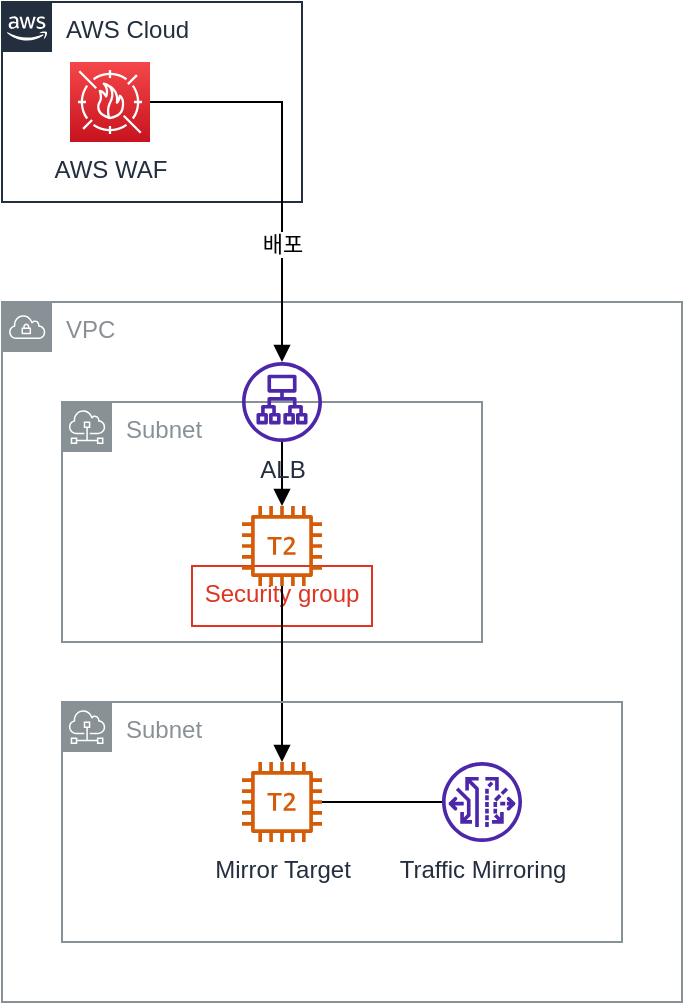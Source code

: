 <mxfile version="20.8.16" type="device"><diagram name="페이지-1" id="c8i8c0VZssoJQgbay30T"><mxGraphModel dx="1114" dy="877" grid="1" gridSize="10" guides="1" tooltips="1" connect="1" arrows="1" fold="1" page="1" pageScale="1" pageWidth="827" pageHeight="1169" math="0" shadow="0"><root><mxCell id="0"/><mxCell id="1" parent="0"/><mxCell id="2TW7UGcGRfSdqbDIn_ez-1" value="AWS Cloud" style="points=[[0,0],[0.25,0],[0.5,0],[0.75,0],[1,0],[1,0.25],[1,0.5],[1,0.75],[1,1],[0.75,1],[0.5,1],[0.25,1],[0,1],[0,0.75],[0,0.5],[0,0.25]];outlineConnect=0;gradientColor=none;html=1;whiteSpace=wrap;fontSize=12;fontStyle=0;container=1;pointerEvents=0;collapsible=0;recursiveResize=0;shape=mxgraph.aws4.group;grIcon=mxgraph.aws4.group_aws_cloud_alt;strokeColor=#232F3E;fillColor=none;verticalAlign=top;align=left;spacingLeft=30;fontColor=#232F3E;dashed=0;" vertex="1" parent="1"><mxGeometry x="240" y="40" width="150" height="100" as="geometry"/></mxCell><mxCell id="2TW7UGcGRfSdqbDIn_ez-2" value="AWS WAF" style="sketch=0;points=[[0,0,0],[0.25,0,0],[0.5,0,0],[0.75,0,0],[1,0,0],[0,1,0],[0.25,1,0],[0.5,1,0],[0.75,1,0],[1,1,0],[0,0.25,0],[0,0.5,0],[0,0.75,0],[1,0.25,0],[1,0.5,0],[1,0.75,0]];outlineConnect=0;fontColor=#232F3E;gradientColor=#F54749;gradientDirection=north;fillColor=#C7131F;strokeColor=#ffffff;dashed=0;verticalLabelPosition=bottom;verticalAlign=top;align=center;html=1;fontSize=12;fontStyle=0;aspect=fixed;shape=mxgraph.aws4.resourceIcon;resIcon=mxgraph.aws4.waf;" vertex="1" parent="2TW7UGcGRfSdqbDIn_ez-1"><mxGeometry x="34" y="30" width="40" height="40" as="geometry"/></mxCell><mxCell id="2TW7UGcGRfSdqbDIn_ez-5" value="VPC" style="sketch=0;outlineConnect=0;gradientColor=none;html=1;whiteSpace=wrap;fontSize=12;fontStyle=0;shape=mxgraph.aws4.group;grIcon=mxgraph.aws4.group_vpc;strokeColor=#879196;fillColor=none;verticalAlign=top;align=left;spacingLeft=30;fontColor=#879196;dashed=0;" vertex="1" parent="1"><mxGeometry x="240" y="190" width="340" height="350" as="geometry"/></mxCell><mxCell id="2TW7UGcGRfSdqbDIn_ez-6" value="Subnet" style="sketch=0;outlineConnect=0;gradientColor=none;html=1;whiteSpace=wrap;fontSize=12;fontStyle=0;shape=mxgraph.aws4.group;grIcon=mxgraph.aws4.group_subnet;strokeColor=#879196;fillColor=none;verticalAlign=top;align=left;spacingLeft=30;fontColor=#879196;dashed=0;" vertex="1" parent="1"><mxGeometry x="270" y="240" width="210" height="120" as="geometry"/></mxCell><mxCell id="2TW7UGcGRfSdqbDIn_ez-16" style="edgeStyle=orthogonalEdgeStyle;rounded=0;orthogonalLoop=1;jettySize=auto;html=1;endArrow=block;endFill=1;" edge="1" parent="1" source="2TW7UGcGRfSdqbDIn_ez-7" target="2TW7UGcGRfSdqbDIn_ez-10"><mxGeometry relative="1" as="geometry"/></mxCell><mxCell id="2TW7UGcGRfSdqbDIn_ez-7" value="ALB" style="sketch=0;outlineConnect=0;fontColor=#232F3E;gradientColor=none;fillColor=#4D27AA;strokeColor=none;dashed=0;verticalLabelPosition=bottom;verticalAlign=top;align=center;html=1;fontSize=12;fontStyle=0;aspect=fixed;pointerEvents=1;shape=mxgraph.aws4.application_load_balancer;" vertex="1" parent="1"><mxGeometry x="360" y="220" width="40" height="40" as="geometry"/></mxCell><mxCell id="2TW7UGcGRfSdqbDIn_ez-9" value="Security group" style="fillColor=none;strokeColor=#DD3522;verticalAlign=top;fontStyle=0;fontColor=#DD3522;" vertex="1" parent="1"><mxGeometry x="335" y="322" width="90" height="30" as="geometry"/></mxCell><mxCell id="2TW7UGcGRfSdqbDIn_ez-17" style="edgeStyle=orthogonalEdgeStyle;rounded=0;orthogonalLoop=1;jettySize=auto;html=1;endArrow=block;endFill=1;" edge="1" parent="1" source="2TW7UGcGRfSdqbDIn_ez-10" target="2TW7UGcGRfSdqbDIn_ez-13"><mxGeometry relative="1" as="geometry"/></mxCell><mxCell id="2TW7UGcGRfSdqbDIn_ez-10" value="" style="sketch=0;outlineConnect=0;fontColor=#232F3E;gradientColor=none;fillColor=#D45B07;strokeColor=none;dashed=0;verticalLabelPosition=bottom;verticalAlign=top;align=center;html=1;fontSize=12;fontStyle=0;aspect=fixed;pointerEvents=1;shape=mxgraph.aws4.t2_instance;" vertex="1" parent="1"><mxGeometry x="360" y="292" width="40" height="40" as="geometry"/></mxCell><mxCell id="2TW7UGcGRfSdqbDIn_ez-11" value="Subnet" style="sketch=0;outlineConnect=0;gradientColor=none;html=1;whiteSpace=wrap;fontSize=12;fontStyle=0;shape=mxgraph.aws4.group;grIcon=mxgraph.aws4.group_subnet;strokeColor=#879196;fillColor=none;verticalAlign=top;align=left;spacingLeft=30;fontColor=#879196;dashed=0;" vertex="1" parent="1"><mxGeometry x="270" y="390" width="280" height="120" as="geometry"/></mxCell><mxCell id="2TW7UGcGRfSdqbDIn_ez-12" value="Traffic Mirroring" style="sketch=0;outlineConnect=0;fontColor=#232F3E;gradientColor=none;fillColor=#4D27AA;strokeColor=none;dashed=0;verticalLabelPosition=bottom;verticalAlign=top;align=center;html=1;fontSize=12;fontStyle=0;aspect=fixed;pointerEvents=1;shape=mxgraph.aws4.vpc_traffic_mirroring;" vertex="1" parent="1"><mxGeometry x="460" y="420" width="40" height="40" as="geometry"/></mxCell><mxCell id="2TW7UGcGRfSdqbDIn_ez-18" style="edgeStyle=orthogonalEdgeStyle;rounded=0;orthogonalLoop=1;jettySize=auto;html=1;endArrow=none;endFill=0;" edge="1" parent="1" source="2TW7UGcGRfSdqbDIn_ez-13" target="2TW7UGcGRfSdqbDIn_ez-12"><mxGeometry relative="1" as="geometry"/></mxCell><mxCell id="2TW7UGcGRfSdqbDIn_ez-13" value="Mirror Target" style="sketch=0;outlineConnect=0;fontColor=#232F3E;gradientColor=none;fillColor=#D45B07;strokeColor=none;dashed=0;verticalLabelPosition=bottom;verticalAlign=top;align=center;html=1;fontSize=12;fontStyle=0;aspect=fixed;pointerEvents=1;shape=mxgraph.aws4.t2_instance;" vertex="1" parent="1"><mxGeometry x="360" y="420" width="40" height="40" as="geometry"/></mxCell><mxCell id="2TW7UGcGRfSdqbDIn_ez-14" style="edgeStyle=orthogonalEdgeStyle;rounded=0;orthogonalLoop=1;jettySize=auto;html=1;endArrow=block;endFill=1;" edge="1" parent="1" source="2TW7UGcGRfSdqbDIn_ez-2" target="2TW7UGcGRfSdqbDIn_ez-7"><mxGeometry relative="1" as="geometry"/></mxCell><mxCell id="2TW7UGcGRfSdqbDIn_ez-15" value="배포" style="edgeLabel;html=1;align=center;verticalAlign=middle;resizable=0;points=[];" vertex="1" connectable="0" parent="2TW7UGcGRfSdqbDIn_ez-14"><mxGeometry x="0.035" y="-1" relative="1" as="geometry"><mxPoint x="1" y="35" as="offset"/></mxGeometry></mxCell></root></mxGraphModel></diagram></mxfile>